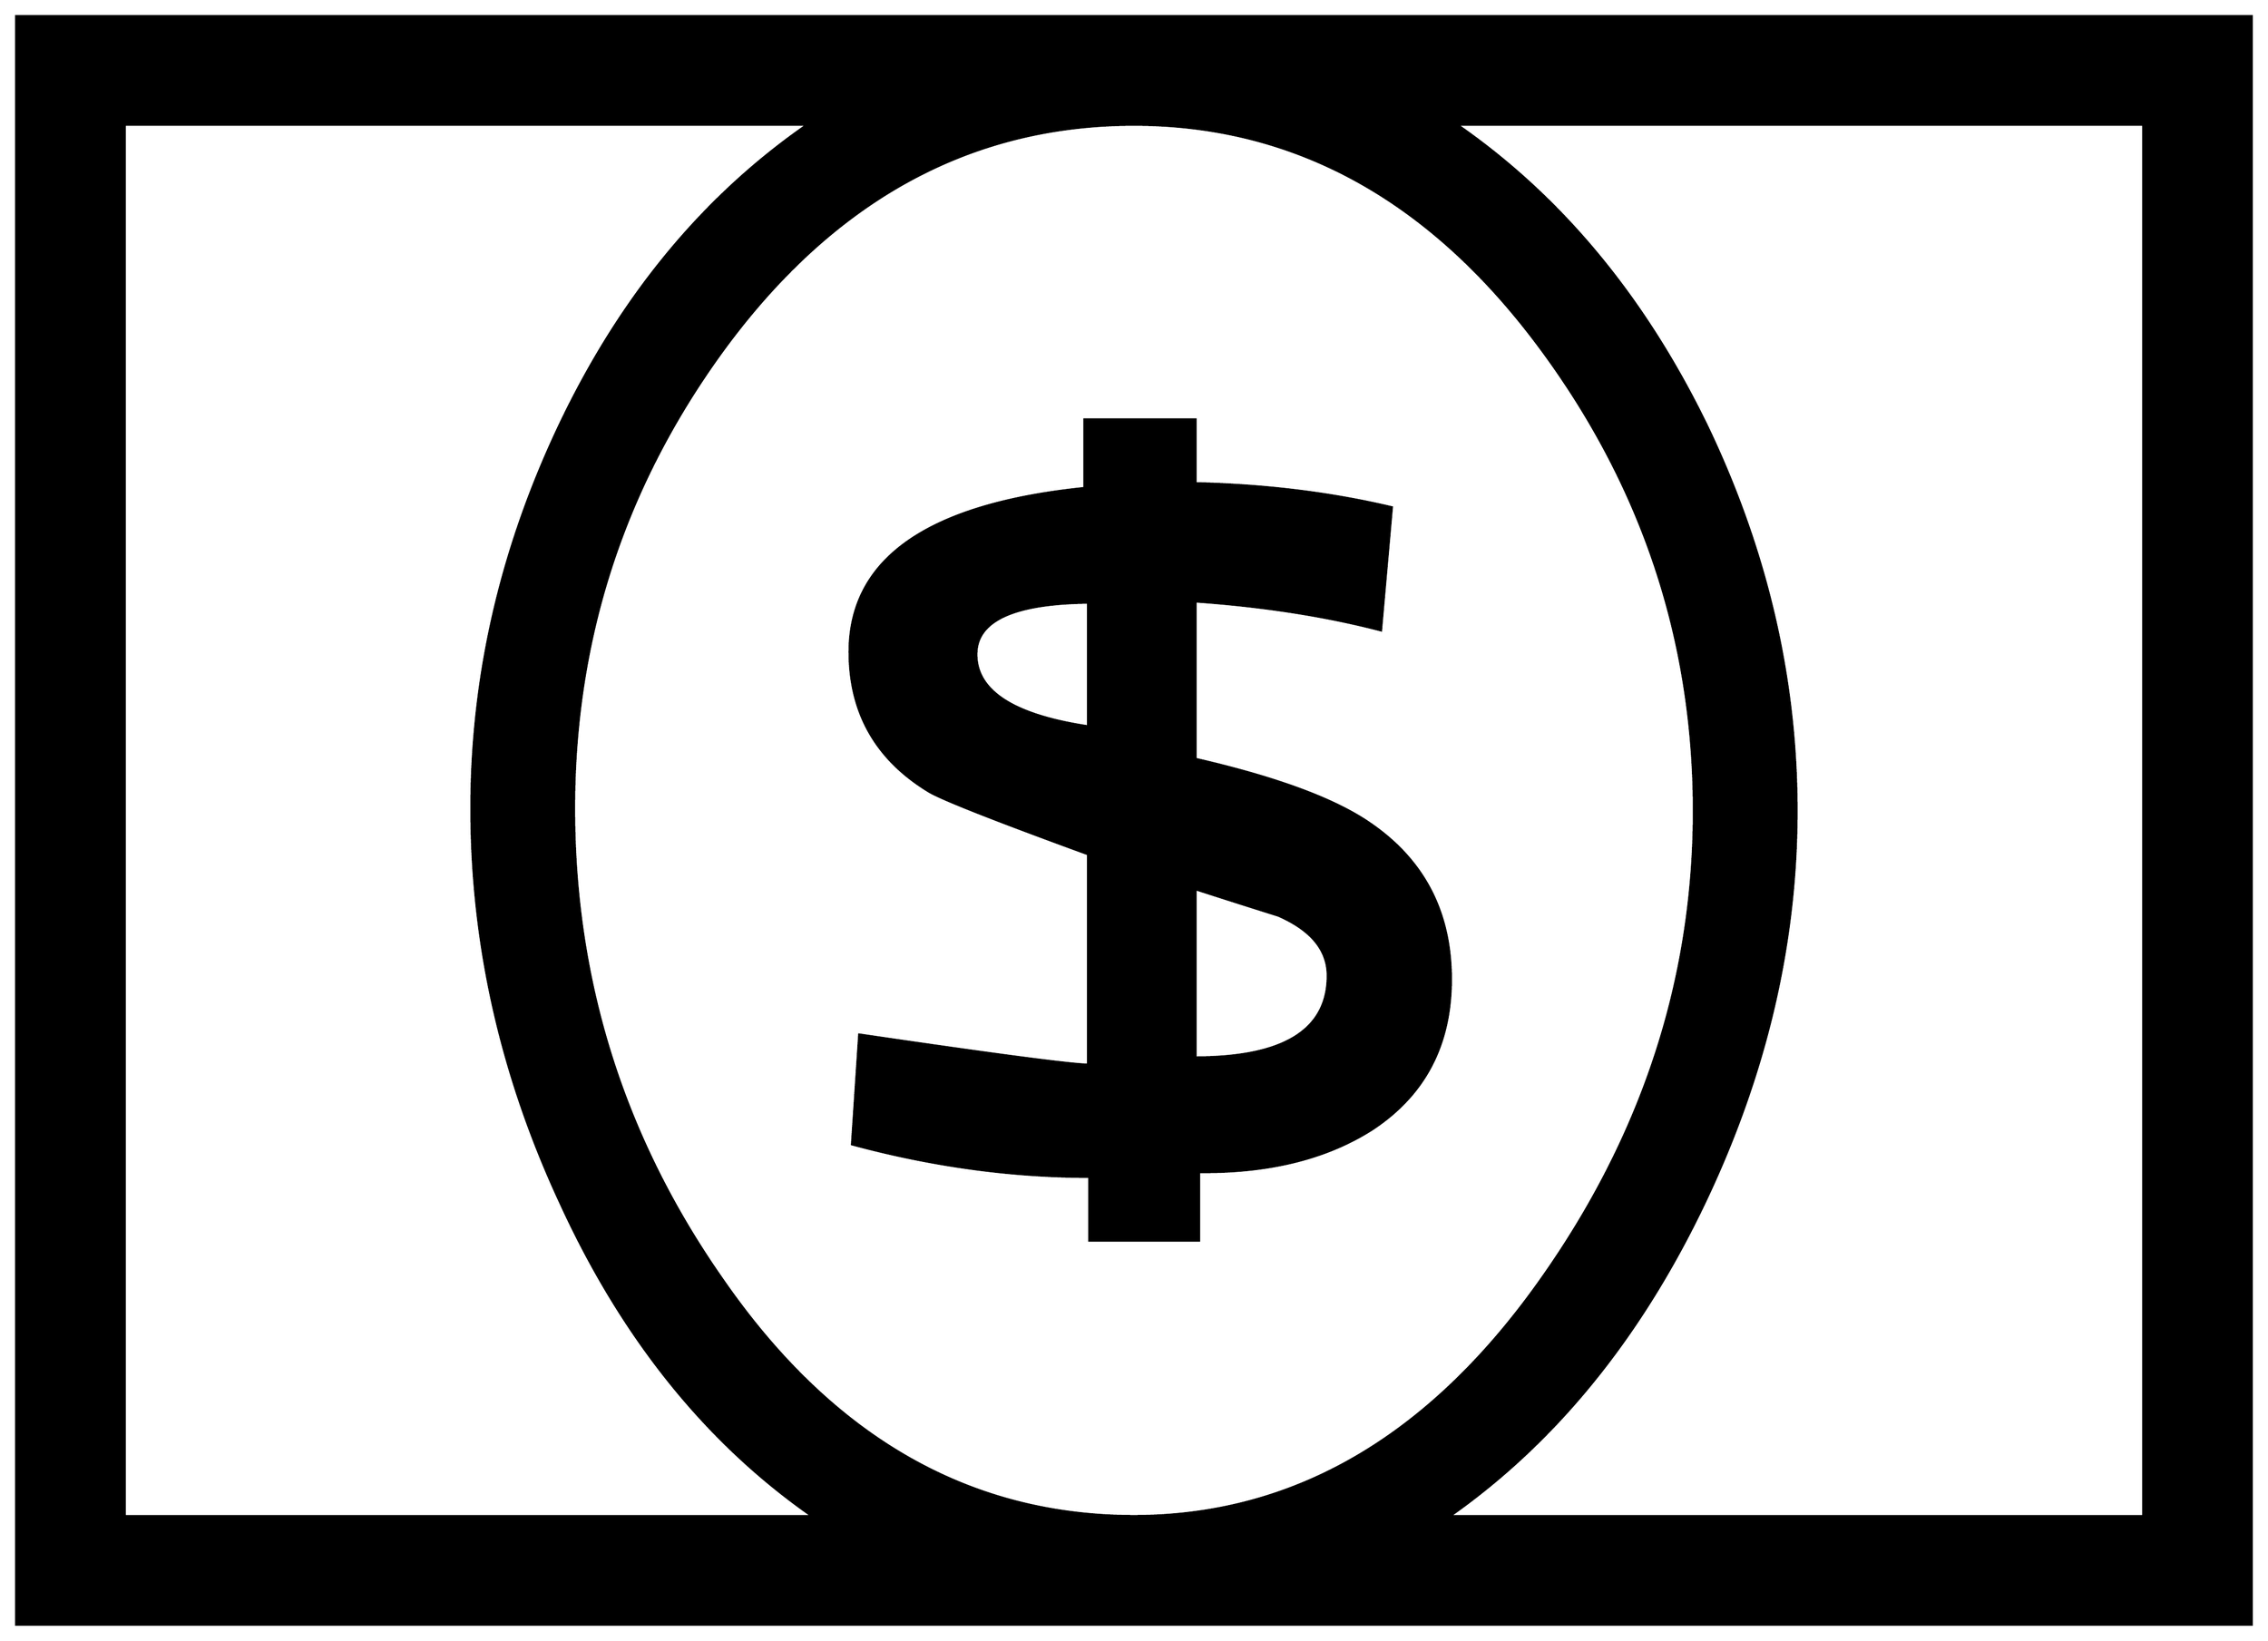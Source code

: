 


\begin{tikzpicture}[y=0.80pt, x=0.80pt, yscale=-1.0, xscale=1.0, inner sep=0pt, outer sep=0pt]
\begin{scope}[shift={(100.0,1792.0)},nonzero rule]
  \path[draw=.,fill=.,line width=1.600pt] (1952.0,0.0) --
    (96.0,0.0) -- (96.0,-1336.0) -- (1952.0,-1336.0) --
    (1952.0,0.0) -- cycle(1862.0,-90.0) -- (1862.0,-1246.0) --
    (1292.0,-1246.0) .. controls (1378.667,-1186.0) and
    (1448.0,-1102.333) .. (1500.0,-995.0) .. controls
    (1549.333,-891.667) and (1574.0,-785.333) .. (1574.0,-676.0) ..
    controls (1574.0,-565.333) and (1548.333,-456.333) ..
    (1497.0,-349.0) .. controls (1443.667,-237.667) and
    (1373.333,-151.333) .. (1286.0,-90.0) -- (1862.0,-90.0) --
    cycle(1489.0,-676.0) .. controls (1489.0,-816.0) and
    (1447.333,-943.0) .. (1364.0,-1057.0) .. controls
    (1272.0,-1183.0) and (1158.667,-1246.0) .. (1024.0,-1246.0) ..
    controls (888.0,-1246.0) and (774.333,-1183.667) ..
    (683.0,-1059.0) .. controls (600.333,-945.667) and
    (559.0,-818.667) .. (559.0,-678.0) .. controls (559.0,-534.667)
    and (600.0,-404.333) .. (682.0,-287.0) .. controls
    (772.667,-155.667) and (886.667,-90.0) .. (1024.0,-90.0) ..
    controls (1157.333,-90.0) and (1270.333,-156.0) ..
    (1363.0,-288.0) .. controls (1447.0,-407.333) and
    (1489.0,-536.667) .. (1489.0,-676.0) -- cycle(757.0,-90.0) ..
    controls (669.0,-151.333) and (599.333,-238.0) .. (548.0,-350.0)
    .. controls (498.667,-456.0) and (474.0,-565.333) ..
    (474.0,-678.0) .. controls (474.0,-787.333) and (498.333,-893.333)
    .. (547.0,-996.0) .. controls (597.667,-1102.667) and
    (666.333,-1186.0) .. (753.0,-1246.0) -- (186.0,-1246.0) --
    (186.0,-90.0) -- (757.0,-90.0) -- cycle(1287.0,-536.0) ..
    controls (1287.0,-481.333) and (1265.0,-439.667) ..
    (1221.0,-411.0) .. controls (1183.0,-387.0) and
    (1135.333,-375.333) .. (1078.0,-376.0) -- (1078.0,-319.0) --
    (987.0,-319.0) -- (987.0,-372.0) .. controls (922.333,-372.0)
    and (856.667,-381.0) .. (790.0,-399.0) -- (796.0,-490.0) ..
    controls (909.333,-473.333) and (972.667,-465.0) .. (986.0,-465.0)
    -- (986.0,-640.0) .. controls (909.333,-668.0) and
    (865.333,-685.333) .. (854.0,-692.0) .. controls (810.0,-718.667)
    and (788.0,-757.333) .. (788.0,-808.0) .. controls
    (788.0,-885.333) and (853.0,-930.667) .. (983.0,-944.0) --
    (983.0,-1001.0) -- (1075.0,-1001.0) -- (1075.0,-948.0) ..
    controls (1133.0,-946.667) and (1187.333,-940.0) ..
    (1238.0,-928.0) -- (1229.0,-826.0) .. controls
    (1183.0,-838.0) and (1131.667,-846.0) .. (1075.0,-850.0) --
    (1075.0,-719.0) .. controls (1141.667,-703.667) and
    (1189.667,-686.0) .. (1219.0,-666.0) .. controls
    (1264.333,-635.333) and (1287.0,-592.0) .. (1287.0,-536.0) --
    cycle(986.0,-746.0) -- (986.0,-849.0) .. controls
    (924.0,-848.333) and (893.0,-834.0) .. (893.0,-806.0) ..
    controls (893.0,-775.333) and (924.0,-755.333) .. (986.0,-746.0)
    -- cycle(1185.0,-539.0) .. controls (1185.0,-560.333) and
    (1171.333,-577.0) .. (1144.0,-589.0) .. controls
    (1120.667,-596.333) and (1097.667,-603.667) .. (1075.0,-611.0) --
    (1075.0,-471.0) .. controls (1148.333,-471.0) and
    (1185.0,-493.667) .. (1185.0,-539.0) -- cycle;
\end{scope}

\end{tikzpicture}

